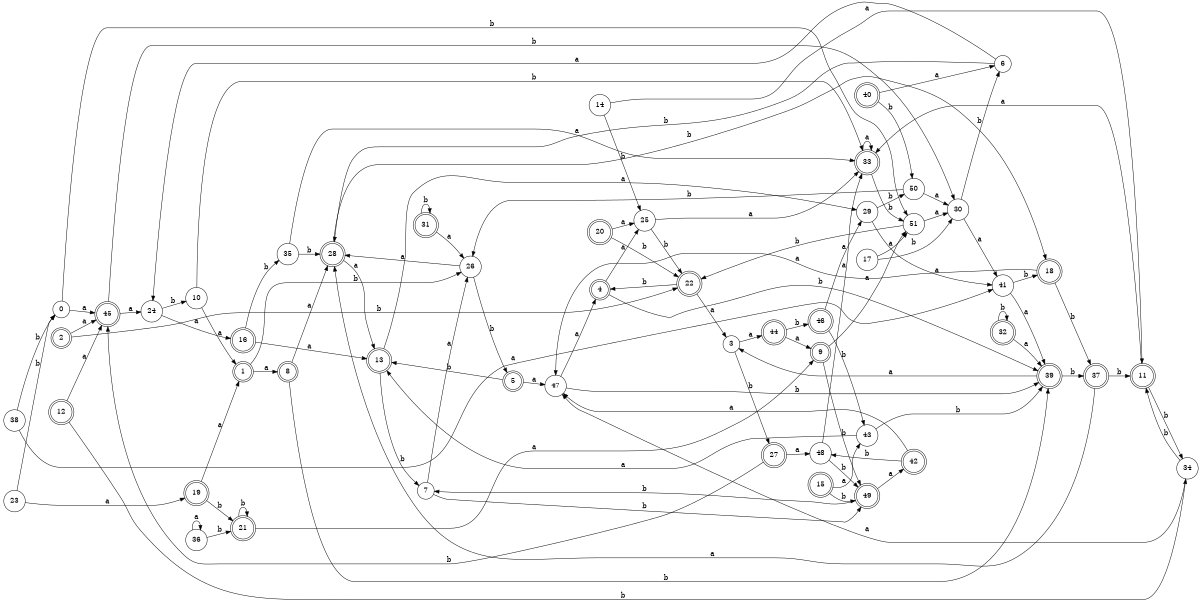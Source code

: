 digraph n42_5 {
__start0 [label="" shape="none"];

rankdir=LR;
size="8,5";

s0 [style="filled", color="black", fillcolor="white" shape="circle", label="0"];
s1 [style="rounded,filled", color="black", fillcolor="white" shape="doublecircle", label="1"];
s2 [style="rounded,filled", color="black", fillcolor="white" shape="doublecircle", label="2"];
s3 [style="filled", color="black", fillcolor="white" shape="circle", label="3"];
s4 [style="rounded,filled", color="black", fillcolor="white" shape="doublecircle", label="4"];
s5 [style="rounded,filled", color="black", fillcolor="white" shape="doublecircle", label="5"];
s6 [style="filled", color="black", fillcolor="white" shape="circle", label="6"];
s7 [style="filled", color="black", fillcolor="white" shape="circle", label="7"];
s8 [style="rounded,filled", color="black", fillcolor="white" shape="doublecircle", label="8"];
s9 [style="rounded,filled", color="black", fillcolor="white" shape="doublecircle", label="9"];
s10 [style="filled", color="black", fillcolor="white" shape="circle", label="10"];
s11 [style="rounded,filled", color="black", fillcolor="white" shape="doublecircle", label="11"];
s12 [style="rounded,filled", color="black", fillcolor="white" shape="doublecircle", label="12"];
s13 [style="rounded,filled", color="black", fillcolor="white" shape="doublecircle", label="13"];
s14 [style="filled", color="black", fillcolor="white" shape="circle", label="14"];
s15 [style="rounded,filled", color="black", fillcolor="white" shape="doublecircle", label="15"];
s16 [style="rounded,filled", color="black", fillcolor="white" shape="doublecircle", label="16"];
s17 [style="filled", color="black", fillcolor="white" shape="circle", label="17"];
s18 [style="rounded,filled", color="black", fillcolor="white" shape="doublecircle", label="18"];
s19 [style="rounded,filled", color="black", fillcolor="white" shape="doublecircle", label="19"];
s20 [style="rounded,filled", color="black", fillcolor="white" shape="doublecircle", label="20"];
s21 [style="rounded,filled", color="black", fillcolor="white" shape="doublecircle", label="21"];
s22 [style="rounded,filled", color="black", fillcolor="white" shape="doublecircle", label="22"];
s23 [style="filled", color="black", fillcolor="white" shape="circle", label="23"];
s24 [style="filled", color="black", fillcolor="white" shape="circle", label="24"];
s25 [style="filled", color="black", fillcolor="white" shape="circle", label="25"];
s26 [style="filled", color="black", fillcolor="white" shape="circle", label="26"];
s27 [style="rounded,filled", color="black", fillcolor="white" shape="doublecircle", label="27"];
s28 [style="rounded,filled", color="black", fillcolor="white" shape="doublecircle", label="28"];
s29 [style="filled", color="black", fillcolor="white" shape="circle", label="29"];
s30 [style="filled", color="black", fillcolor="white" shape="circle", label="30"];
s31 [style="rounded,filled", color="black", fillcolor="white" shape="doublecircle", label="31"];
s32 [style="rounded,filled", color="black", fillcolor="white" shape="doublecircle", label="32"];
s33 [style="rounded,filled", color="black", fillcolor="white" shape="doublecircle", label="33"];
s34 [style="filled", color="black", fillcolor="white" shape="circle", label="34"];
s35 [style="filled", color="black", fillcolor="white" shape="circle", label="35"];
s36 [style="filled", color="black", fillcolor="white" shape="circle", label="36"];
s37 [style="rounded,filled", color="black", fillcolor="white" shape="doublecircle", label="37"];
s38 [style="filled", color="black", fillcolor="white" shape="circle", label="38"];
s39 [style="rounded,filled", color="black", fillcolor="white" shape="doublecircle", label="39"];
s40 [style="rounded,filled", color="black", fillcolor="white" shape="doublecircle", label="40"];
s41 [style="filled", color="black", fillcolor="white" shape="circle", label="41"];
s42 [style="rounded,filled", color="black", fillcolor="white" shape="doublecircle", label="42"];
s43 [style="filled", color="black", fillcolor="white" shape="circle", label="43"];
s44 [style="rounded,filled", color="black", fillcolor="white" shape="doublecircle", label="44"];
s45 [style="rounded,filled", color="black", fillcolor="white" shape="doublecircle", label="45"];
s46 [style="rounded,filled", color="black", fillcolor="white" shape="doublecircle", label="46"];
s47 [style="filled", color="black", fillcolor="white" shape="circle", label="47"];
s48 [style="filled", color="black", fillcolor="white" shape="circle", label="48"];
s49 [style="rounded,filled", color="black", fillcolor="white" shape="doublecircle", label="49"];
s50 [style="filled", color="black", fillcolor="white" shape="circle", label="50"];
s51 [style="filled", color="black", fillcolor="white" shape="circle", label="51"];
s0 -> s45 [label="a"];
s0 -> s51 [label="b"];
s1 -> s8 [label="a"];
s1 -> s26 [label="b"];
s2 -> s45 [label="a"];
s2 -> s22 [label="b"];
s3 -> s44 [label="a"];
s3 -> s27 [label="b"];
s4 -> s25 [label="a"];
s4 -> s39 [label="b"];
s5 -> s47 [label="a"];
s5 -> s13 [label="b"];
s6 -> s24 [label="a"];
s6 -> s28 [label="b"];
s7 -> s26 [label="a"];
s7 -> s49 [label="b"];
s8 -> s28 [label="a"];
s8 -> s39 [label="b"];
s9 -> s51 [label="a"];
s9 -> s49 [label="b"];
s10 -> s1 [label="a"];
s10 -> s33 [label="b"];
s11 -> s33 [label="a"];
s11 -> s34 [label="b"];
s12 -> s45 [label="a"];
s12 -> s34 [label="b"];
s13 -> s29 [label="a"];
s13 -> s7 [label="b"];
s14 -> s11 [label="a"];
s14 -> s25 [label="b"];
s15 -> s43 [label="a"];
s15 -> s49 [label="b"];
s16 -> s13 [label="a"];
s16 -> s35 [label="b"];
s17 -> s51 [label="a"];
s17 -> s30 [label="b"];
s18 -> s47 [label="a"];
s18 -> s37 [label="b"];
s19 -> s1 [label="a"];
s19 -> s21 [label="b"];
s20 -> s25 [label="a"];
s20 -> s22 [label="b"];
s21 -> s9 [label="a"];
s21 -> s21 [label="b"];
s22 -> s3 [label="a"];
s22 -> s4 [label="b"];
s23 -> s19 [label="a"];
s23 -> s0 [label="b"];
s24 -> s16 [label="a"];
s24 -> s10 [label="b"];
s25 -> s33 [label="a"];
s25 -> s22 [label="b"];
s26 -> s28 [label="a"];
s26 -> s5 [label="b"];
s27 -> s48 [label="a"];
s27 -> s45 [label="b"];
s28 -> s13 [label="a"];
s28 -> s18 [label="b"];
s29 -> s41 [label="a"];
s29 -> s50 [label="b"];
s30 -> s41 [label="a"];
s30 -> s6 [label="b"];
s31 -> s26 [label="a"];
s31 -> s31 [label="b"];
s32 -> s39 [label="a"];
s32 -> s32 [label="b"];
s33 -> s33 [label="a"];
s33 -> s51 [label="b"];
s34 -> s47 [label="a"];
s34 -> s11 [label="b"];
s35 -> s33 [label="a"];
s35 -> s28 [label="b"];
s36 -> s36 [label="a"];
s36 -> s21 [label="b"];
s37 -> s28 [label="a"];
s37 -> s11 [label="b"];
s38 -> s41 [label="a"];
s38 -> s0 [label="b"];
s39 -> s3 [label="a"];
s39 -> s37 [label="b"];
s40 -> s6 [label="a"];
s40 -> s50 [label="b"];
s41 -> s39 [label="a"];
s41 -> s18 [label="b"];
s42 -> s47 [label="a"];
s42 -> s48 [label="b"];
s43 -> s13 [label="a"];
s43 -> s39 [label="b"];
s44 -> s9 [label="a"];
s44 -> s46 [label="b"];
s45 -> s24 [label="a"];
s45 -> s30 [label="b"];
s46 -> s29 [label="a"];
s46 -> s43 [label="b"];
s47 -> s4 [label="a"];
s47 -> s39 [label="b"];
s48 -> s33 [label="a"];
s48 -> s49 [label="b"];
s49 -> s42 [label="a"];
s49 -> s7 [label="b"];
s50 -> s30 [label="a"];
s50 -> s26 [label="b"];
s51 -> s30 [label="a"];
s51 -> s22 [label="b"];

}